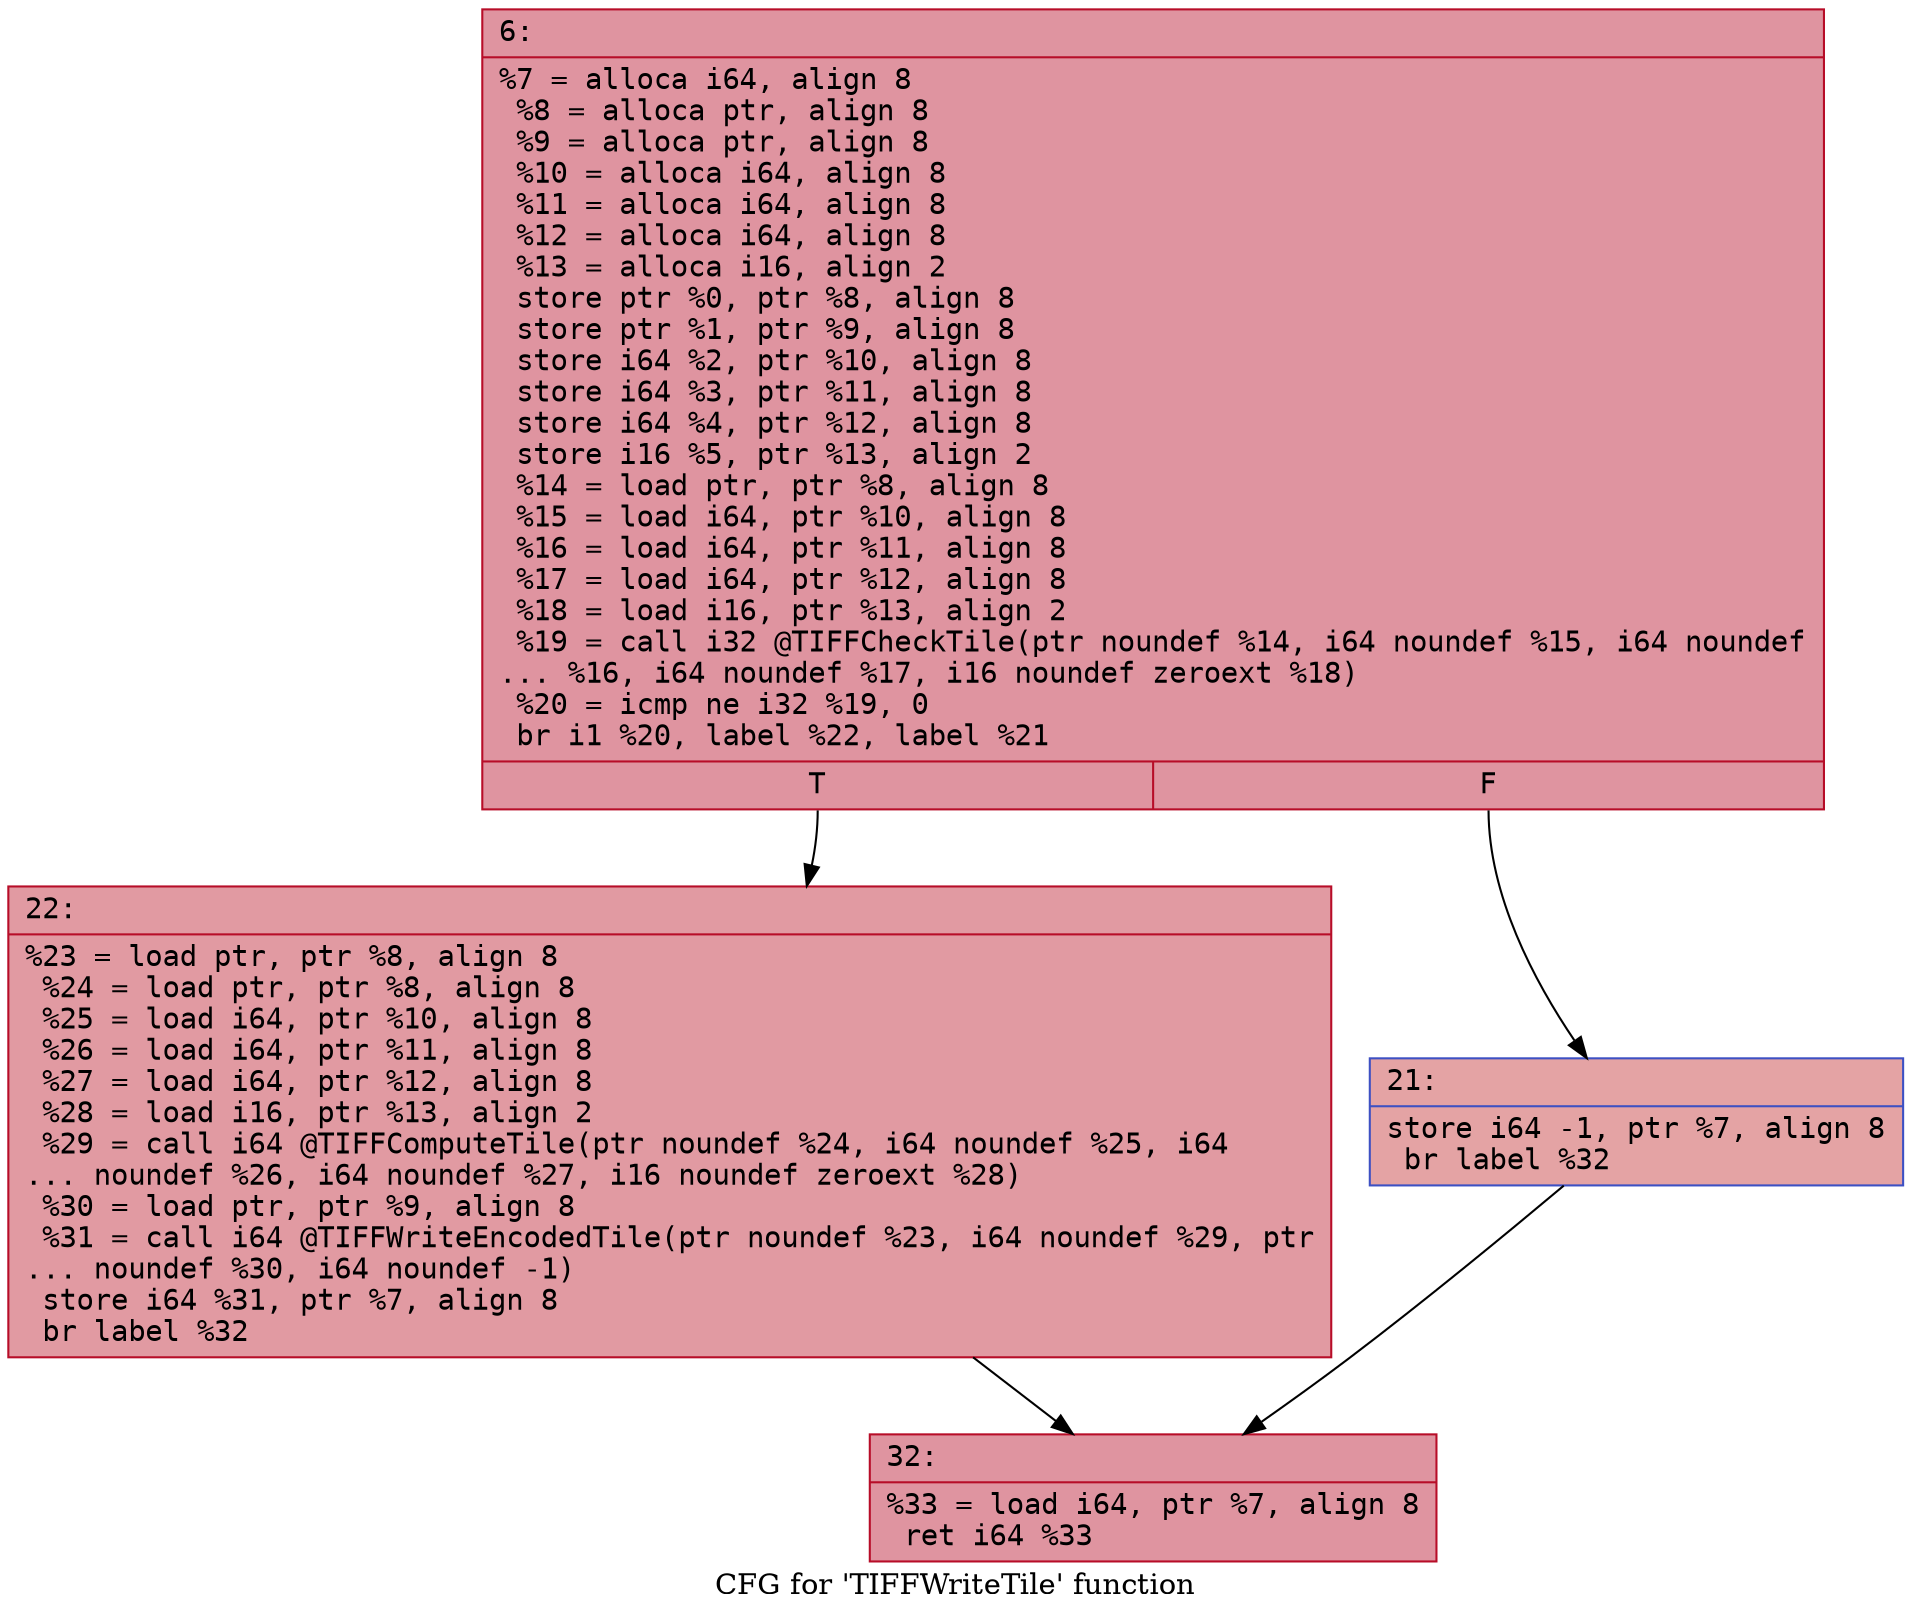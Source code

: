 digraph "CFG for 'TIFFWriteTile' function" {
	label="CFG for 'TIFFWriteTile' function";

	Node0x6000024389b0 [shape=record,color="#b70d28ff", style=filled, fillcolor="#b70d2870" fontname="Courier",label="{6:\l|  %7 = alloca i64, align 8\l  %8 = alloca ptr, align 8\l  %9 = alloca ptr, align 8\l  %10 = alloca i64, align 8\l  %11 = alloca i64, align 8\l  %12 = alloca i64, align 8\l  %13 = alloca i16, align 2\l  store ptr %0, ptr %8, align 8\l  store ptr %1, ptr %9, align 8\l  store i64 %2, ptr %10, align 8\l  store i64 %3, ptr %11, align 8\l  store i64 %4, ptr %12, align 8\l  store i16 %5, ptr %13, align 2\l  %14 = load ptr, ptr %8, align 8\l  %15 = load i64, ptr %10, align 8\l  %16 = load i64, ptr %11, align 8\l  %17 = load i64, ptr %12, align 8\l  %18 = load i16, ptr %13, align 2\l  %19 = call i32 @TIFFCheckTile(ptr noundef %14, i64 noundef %15, i64 noundef\l... %16, i64 noundef %17, i16 noundef zeroext %18)\l  %20 = icmp ne i32 %19, 0\l  br i1 %20, label %22, label %21\l|{<s0>T|<s1>F}}"];
	Node0x6000024389b0:s0 -> Node0x600002438a50[tooltip="6 -> 22\nProbability 62.50%" ];
	Node0x6000024389b0:s1 -> Node0x600002438a00[tooltip="6 -> 21\nProbability 37.50%" ];
	Node0x600002438a00 [shape=record,color="#3d50c3ff", style=filled, fillcolor="#c32e3170" fontname="Courier",label="{21:\l|  store i64 -1, ptr %7, align 8\l  br label %32\l}"];
	Node0x600002438a00 -> Node0x600002438aa0[tooltip="21 -> 32\nProbability 100.00%" ];
	Node0x600002438a50 [shape=record,color="#b70d28ff", style=filled, fillcolor="#bb1b2c70" fontname="Courier",label="{22:\l|  %23 = load ptr, ptr %8, align 8\l  %24 = load ptr, ptr %8, align 8\l  %25 = load i64, ptr %10, align 8\l  %26 = load i64, ptr %11, align 8\l  %27 = load i64, ptr %12, align 8\l  %28 = load i16, ptr %13, align 2\l  %29 = call i64 @TIFFComputeTile(ptr noundef %24, i64 noundef %25, i64\l... noundef %26, i64 noundef %27, i16 noundef zeroext %28)\l  %30 = load ptr, ptr %9, align 8\l  %31 = call i64 @TIFFWriteEncodedTile(ptr noundef %23, i64 noundef %29, ptr\l... noundef %30, i64 noundef -1)\l  store i64 %31, ptr %7, align 8\l  br label %32\l}"];
	Node0x600002438a50 -> Node0x600002438aa0[tooltip="22 -> 32\nProbability 100.00%" ];
	Node0x600002438aa0 [shape=record,color="#b70d28ff", style=filled, fillcolor="#b70d2870" fontname="Courier",label="{32:\l|  %33 = load i64, ptr %7, align 8\l  ret i64 %33\l}"];
}
